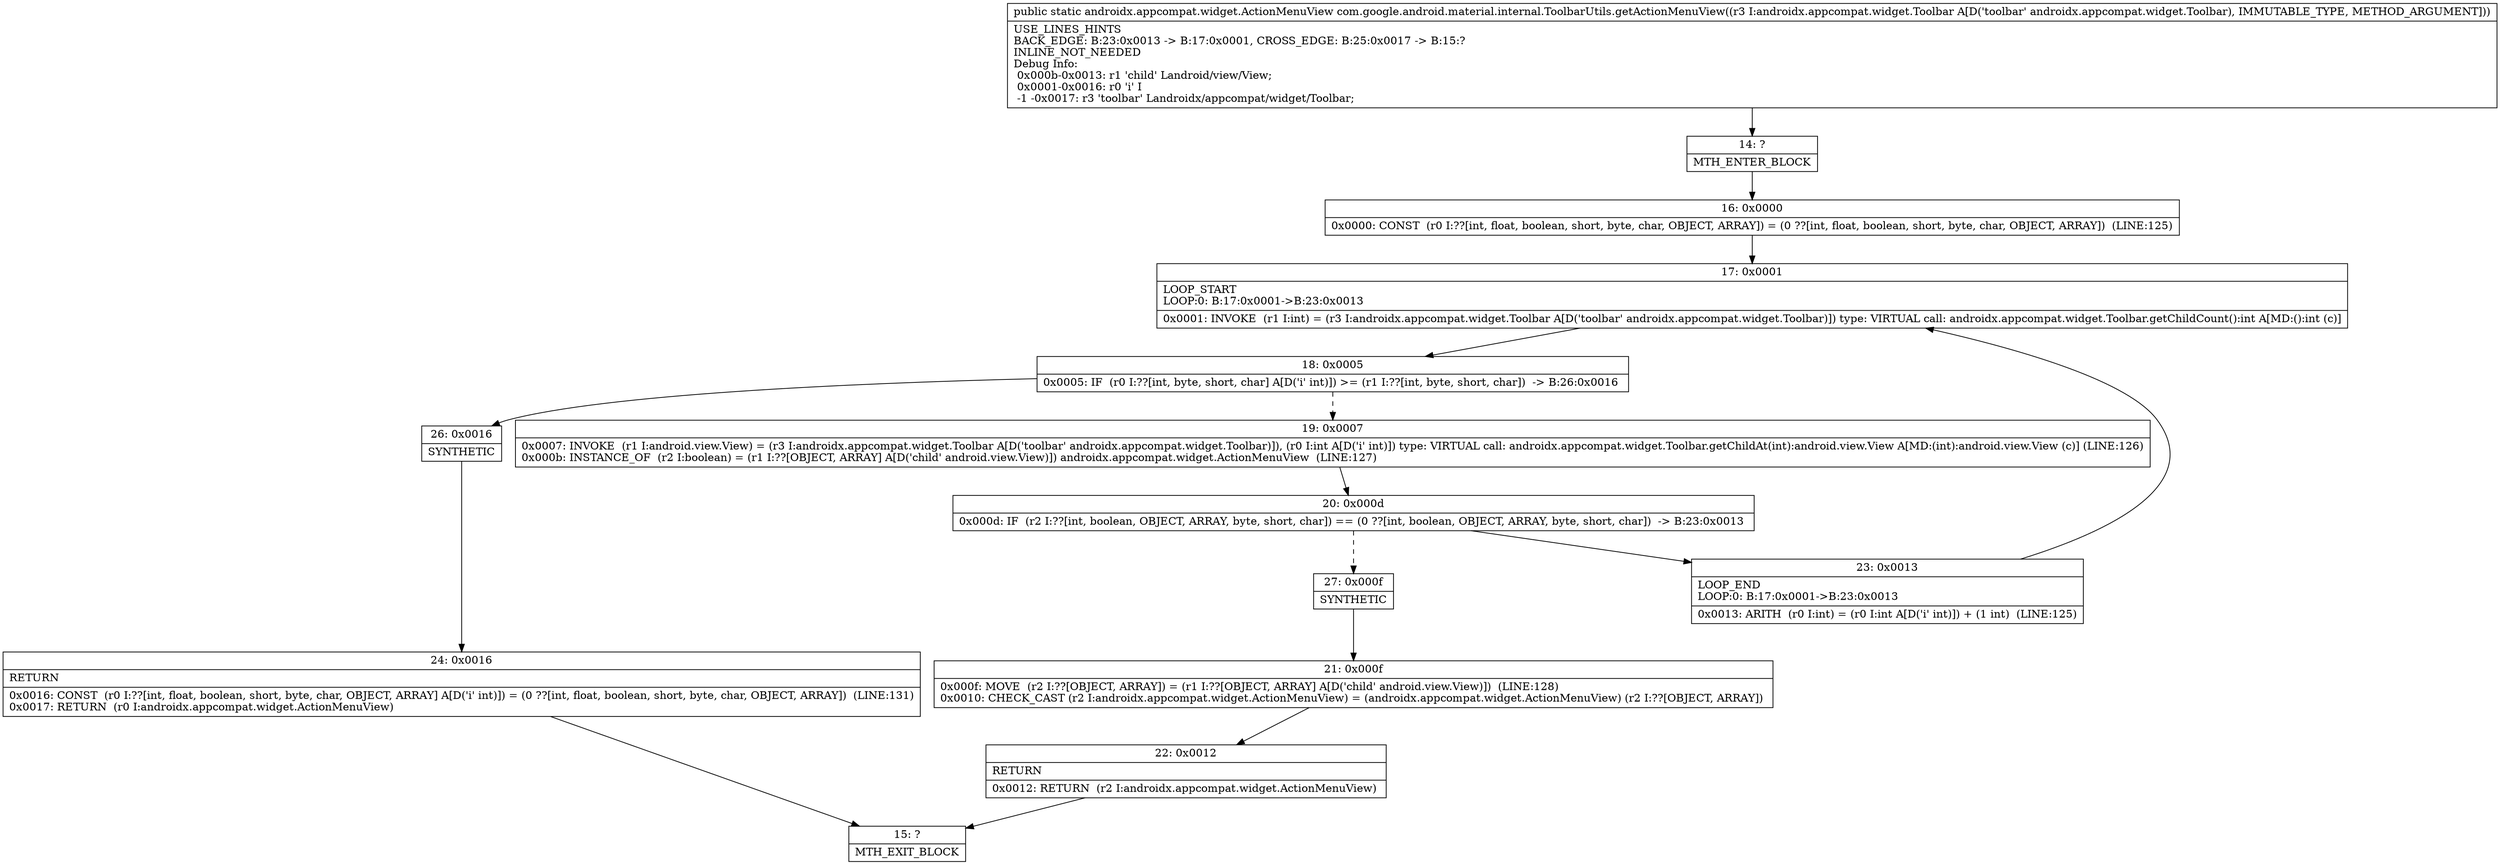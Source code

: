 digraph "CFG forcom.google.android.material.internal.ToolbarUtils.getActionMenuView(Landroidx\/appcompat\/widget\/Toolbar;)Landroidx\/appcompat\/widget\/ActionMenuView;" {
Node_14 [shape=record,label="{14\:\ ?|MTH_ENTER_BLOCK\l}"];
Node_16 [shape=record,label="{16\:\ 0x0000|0x0000: CONST  (r0 I:??[int, float, boolean, short, byte, char, OBJECT, ARRAY]) = (0 ??[int, float, boolean, short, byte, char, OBJECT, ARRAY])  (LINE:125)\l}"];
Node_17 [shape=record,label="{17\:\ 0x0001|LOOP_START\lLOOP:0: B:17:0x0001\-\>B:23:0x0013\l|0x0001: INVOKE  (r1 I:int) = (r3 I:androidx.appcompat.widget.Toolbar A[D('toolbar' androidx.appcompat.widget.Toolbar)]) type: VIRTUAL call: androidx.appcompat.widget.Toolbar.getChildCount():int A[MD:():int (c)]\l}"];
Node_18 [shape=record,label="{18\:\ 0x0005|0x0005: IF  (r0 I:??[int, byte, short, char] A[D('i' int)]) \>= (r1 I:??[int, byte, short, char])  \-\> B:26:0x0016 \l}"];
Node_19 [shape=record,label="{19\:\ 0x0007|0x0007: INVOKE  (r1 I:android.view.View) = (r3 I:androidx.appcompat.widget.Toolbar A[D('toolbar' androidx.appcompat.widget.Toolbar)]), (r0 I:int A[D('i' int)]) type: VIRTUAL call: androidx.appcompat.widget.Toolbar.getChildAt(int):android.view.View A[MD:(int):android.view.View (c)] (LINE:126)\l0x000b: INSTANCE_OF  (r2 I:boolean) = (r1 I:??[OBJECT, ARRAY] A[D('child' android.view.View)]) androidx.appcompat.widget.ActionMenuView  (LINE:127)\l}"];
Node_20 [shape=record,label="{20\:\ 0x000d|0x000d: IF  (r2 I:??[int, boolean, OBJECT, ARRAY, byte, short, char]) == (0 ??[int, boolean, OBJECT, ARRAY, byte, short, char])  \-\> B:23:0x0013 \l}"];
Node_23 [shape=record,label="{23\:\ 0x0013|LOOP_END\lLOOP:0: B:17:0x0001\-\>B:23:0x0013\l|0x0013: ARITH  (r0 I:int) = (r0 I:int A[D('i' int)]) + (1 int)  (LINE:125)\l}"];
Node_27 [shape=record,label="{27\:\ 0x000f|SYNTHETIC\l}"];
Node_21 [shape=record,label="{21\:\ 0x000f|0x000f: MOVE  (r2 I:??[OBJECT, ARRAY]) = (r1 I:??[OBJECT, ARRAY] A[D('child' android.view.View)])  (LINE:128)\l0x0010: CHECK_CAST (r2 I:androidx.appcompat.widget.ActionMenuView) = (androidx.appcompat.widget.ActionMenuView) (r2 I:??[OBJECT, ARRAY]) \l}"];
Node_22 [shape=record,label="{22\:\ 0x0012|RETURN\l|0x0012: RETURN  (r2 I:androidx.appcompat.widget.ActionMenuView) \l}"];
Node_15 [shape=record,label="{15\:\ ?|MTH_EXIT_BLOCK\l}"];
Node_26 [shape=record,label="{26\:\ 0x0016|SYNTHETIC\l}"];
Node_24 [shape=record,label="{24\:\ 0x0016|RETURN\l|0x0016: CONST  (r0 I:??[int, float, boolean, short, byte, char, OBJECT, ARRAY] A[D('i' int)]) = (0 ??[int, float, boolean, short, byte, char, OBJECT, ARRAY])  (LINE:131)\l0x0017: RETURN  (r0 I:androidx.appcompat.widget.ActionMenuView) \l}"];
MethodNode[shape=record,label="{public static androidx.appcompat.widget.ActionMenuView com.google.android.material.internal.ToolbarUtils.getActionMenuView((r3 I:androidx.appcompat.widget.Toolbar A[D('toolbar' androidx.appcompat.widget.Toolbar), IMMUTABLE_TYPE, METHOD_ARGUMENT]))  | USE_LINES_HINTS\lBACK_EDGE: B:23:0x0013 \-\> B:17:0x0001, CROSS_EDGE: B:25:0x0017 \-\> B:15:?\lINLINE_NOT_NEEDED\lDebug Info:\l  0x000b\-0x0013: r1 'child' Landroid\/view\/View;\l  0x0001\-0x0016: r0 'i' I\l  \-1 \-0x0017: r3 'toolbar' Landroidx\/appcompat\/widget\/Toolbar;\l}"];
MethodNode -> Node_14;Node_14 -> Node_16;
Node_16 -> Node_17;
Node_17 -> Node_18;
Node_18 -> Node_19[style=dashed];
Node_18 -> Node_26;
Node_19 -> Node_20;
Node_20 -> Node_23;
Node_20 -> Node_27[style=dashed];
Node_23 -> Node_17;
Node_27 -> Node_21;
Node_21 -> Node_22;
Node_22 -> Node_15;
Node_26 -> Node_24;
Node_24 -> Node_15;
}

